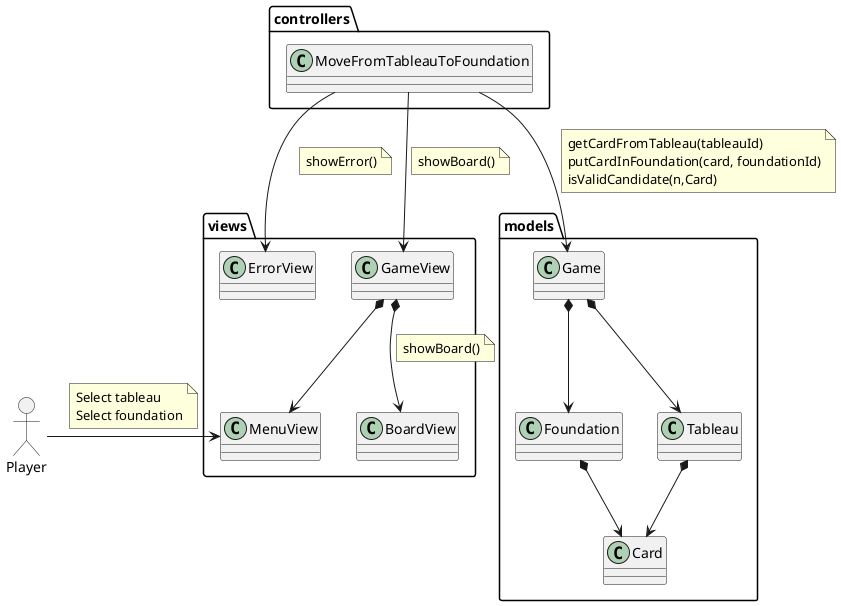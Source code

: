 @startuml
mix_actor Player

  package views {
     class MenuView
     class ErrorView
     class GameView
     class BoardView

     GameView *--> BoardView
     note on link: showBoard()
     GameView *--> MenuView
  }

  package controllers {
     class MoveFromTableauToFoundation
  }

  package models {
     class Game
     class Card
     class Foundation
     class Tableau
     Tableau*--> Card
     Foundation*--> Card
     Game *-->Foundation
     Game *-->Tableau
  }

  Player -right-> MenuView
  note on link: Select tableau\nSelect foundation

  MoveFromTableauToFoundation -down-> GameView
  note on link: showBoard()
  MoveFromTableauToFoundation -down-> Game
  note on link: getCardFromTableau(tableauId)\nputCardInFoundation(card, foundationId)\nisValidCandidate(n,Card)

  MoveFromTableauToFoundation  -down-> ErrorView
  note on link: showError()
@enduml
